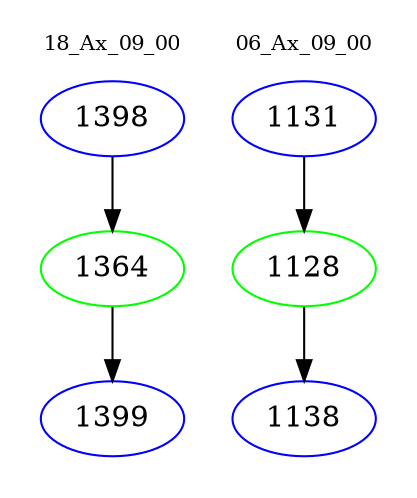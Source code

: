 digraph{
subgraph cluster_0 {
color = white
label = "18_Ax_09_00";
fontsize=10;
T0_1398 [label="1398", color="blue"]
T0_1398 -> T0_1364 [color="black"]
T0_1364 [label="1364", color="green"]
T0_1364 -> T0_1399 [color="black"]
T0_1399 [label="1399", color="blue"]
}
subgraph cluster_1 {
color = white
label = "06_Ax_09_00";
fontsize=10;
T1_1131 [label="1131", color="blue"]
T1_1131 -> T1_1128 [color="black"]
T1_1128 [label="1128", color="green"]
T1_1128 -> T1_1138 [color="black"]
T1_1138 [label="1138", color="blue"]
}
}
